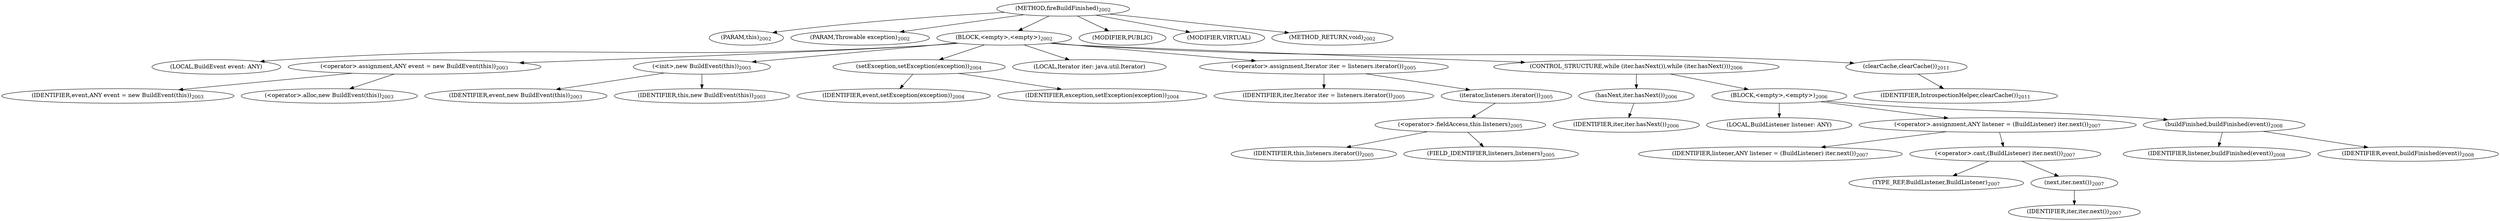 digraph "fireBuildFinished" {  
"3301" [label = <(METHOD,fireBuildFinished)<SUB>2002</SUB>> ]
"209" [label = <(PARAM,this)<SUB>2002</SUB>> ]
"3302" [label = <(PARAM,Throwable exception)<SUB>2002</SUB>> ]
"3303" [label = <(BLOCK,&lt;empty&gt;,&lt;empty&gt;)<SUB>2002</SUB>> ]
"211" [label = <(LOCAL,BuildEvent event: ANY)> ]
"3304" [label = <(&lt;operator&gt;.assignment,ANY event = new BuildEvent(this))<SUB>2003</SUB>> ]
"3305" [label = <(IDENTIFIER,event,ANY event = new BuildEvent(this))<SUB>2003</SUB>> ]
"3306" [label = <(&lt;operator&gt;.alloc,new BuildEvent(this))<SUB>2003</SUB>> ]
"3307" [label = <(&lt;init&gt;,new BuildEvent(this))<SUB>2003</SUB>> ]
"210" [label = <(IDENTIFIER,event,new BuildEvent(this))<SUB>2003</SUB>> ]
"208" [label = <(IDENTIFIER,this,new BuildEvent(this))<SUB>2003</SUB>> ]
"3308" [label = <(setException,setException(exception))<SUB>2004</SUB>> ]
"3309" [label = <(IDENTIFIER,event,setException(exception))<SUB>2004</SUB>> ]
"3310" [label = <(IDENTIFIER,exception,setException(exception))<SUB>2004</SUB>> ]
"3311" [label = <(LOCAL,Iterator iter: java.util.Iterator)> ]
"3312" [label = <(&lt;operator&gt;.assignment,Iterator iter = listeners.iterator())<SUB>2005</SUB>> ]
"3313" [label = <(IDENTIFIER,iter,Iterator iter = listeners.iterator())<SUB>2005</SUB>> ]
"3314" [label = <(iterator,listeners.iterator())<SUB>2005</SUB>> ]
"3315" [label = <(&lt;operator&gt;.fieldAccess,this.listeners)<SUB>2005</SUB>> ]
"3316" [label = <(IDENTIFIER,this,listeners.iterator())<SUB>2005</SUB>> ]
"3317" [label = <(FIELD_IDENTIFIER,listeners,listeners)<SUB>2005</SUB>> ]
"3318" [label = <(CONTROL_STRUCTURE,while (iter.hasNext()),while (iter.hasNext()))<SUB>2006</SUB>> ]
"3319" [label = <(hasNext,iter.hasNext())<SUB>2006</SUB>> ]
"3320" [label = <(IDENTIFIER,iter,iter.hasNext())<SUB>2006</SUB>> ]
"3321" [label = <(BLOCK,&lt;empty&gt;,&lt;empty&gt;)<SUB>2006</SUB>> ]
"3322" [label = <(LOCAL,BuildListener listener: ANY)> ]
"3323" [label = <(&lt;operator&gt;.assignment,ANY listener = (BuildListener) iter.next())<SUB>2007</SUB>> ]
"3324" [label = <(IDENTIFIER,listener,ANY listener = (BuildListener) iter.next())<SUB>2007</SUB>> ]
"3325" [label = <(&lt;operator&gt;.cast,(BuildListener) iter.next())<SUB>2007</SUB>> ]
"3326" [label = <(TYPE_REF,BuildListener,BuildListener)<SUB>2007</SUB>> ]
"3327" [label = <(next,iter.next())<SUB>2007</SUB>> ]
"3328" [label = <(IDENTIFIER,iter,iter.next())<SUB>2007</SUB>> ]
"3329" [label = <(buildFinished,buildFinished(event))<SUB>2008</SUB>> ]
"3330" [label = <(IDENTIFIER,listener,buildFinished(event))<SUB>2008</SUB>> ]
"3331" [label = <(IDENTIFIER,event,buildFinished(event))<SUB>2008</SUB>> ]
"3332" [label = <(clearCache,clearCache())<SUB>2011</SUB>> ]
"3333" [label = <(IDENTIFIER,IntrospectionHelper,clearCache())<SUB>2011</SUB>> ]
"3334" [label = <(MODIFIER,PUBLIC)> ]
"3335" [label = <(MODIFIER,VIRTUAL)> ]
"3336" [label = <(METHOD_RETURN,void)<SUB>2002</SUB>> ]
  "3301" -> "209" 
  "3301" -> "3302" 
  "3301" -> "3303" 
  "3301" -> "3334" 
  "3301" -> "3335" 
  "3301" -> "3336" 
  "3303" -> "211" 
  "3303" -> "3304" 
  "3303" -> "3307" 
  "3303" -> "3308" 
  "3303" -> "3311" 
  "3303" -> "3312" 
  "3303" -> "3318" 
  "3303" -> "3332" 
  "3304" -> "3305" 
  "3304" -> "3306" 
  "3307" -> "210" 
  "3307" -> "208" 
  "3308" -> "3309" 
  "3308" -> "3310" 
  "3312" -> "3313" 
  "3312" -> "3314" 
  "3314" -> "3315" 
  "3315" -> "3316" 
  "3315" -> "3317" 
  "3318" -> "3319" 
  "3318" -> "3321" 
  "3319" -> "3320" 
  "3321" -> "3322" 
  "3321" -> "3323" 
  "3321" -> "3329" 
  "3323" -> "3324" 
  "3323" -> "3325" 
  "3325" -> "3326" 
  "3325" -> "3327" 
  "3327" -> "3328" 
  "3329" -> "3330" 
  "3329" -> "3331" 
  "3332" -> "3333" 
}
